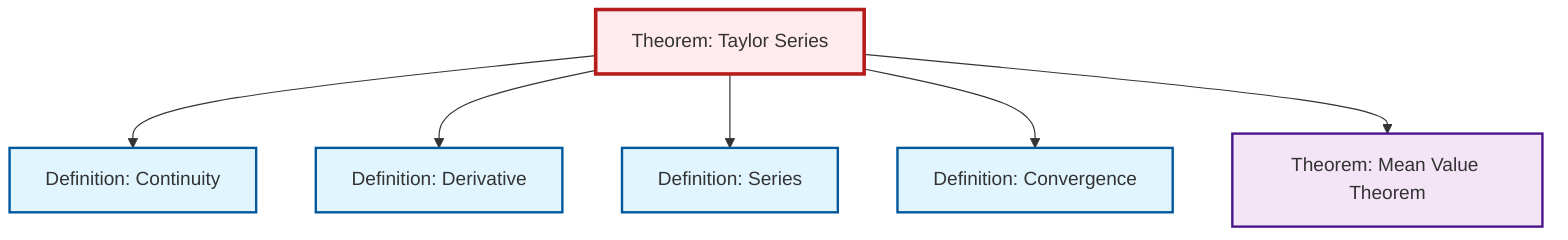 graph TD
    classDef definition fill:#e1f5fe,stroke:#01579b,stroke-width:2px
    classDef theorem fill:#f3e5f5,stroke:#4a148c,stroke-width:2px
    classDef axiom fill:#fff3e0,stroke:#e65100,stroke-width:2px
    classDef example fill:#e8f5e9,stroke:#1b5e20,stroke-width:2px
    classDef current fill:#ffebee,stroke:#b71c1c,stroke-width:3px
    thm-mean-value["Theorem: Mean Value Theorem"]:::theorem
    def-series["Definition: Series"]:::definition
    def-convergence["Definition: Convergence"]:::definition
    def-continuity["Definition: Continuity"]:::definition
    def-derivative["Definition: Derivative"]:::definition
    thm-taylor-series["Theorem: Taylor Series"]:::theorem
    thm-taylor-series --> def-continuity
    thm-taylor-series --> def-derivative
    thm-taylor-series --> def-series
    thm-taylor-series --> def-convergence
    thm-taylor-series --> thm-mean-value
    class thm-taylor-series current